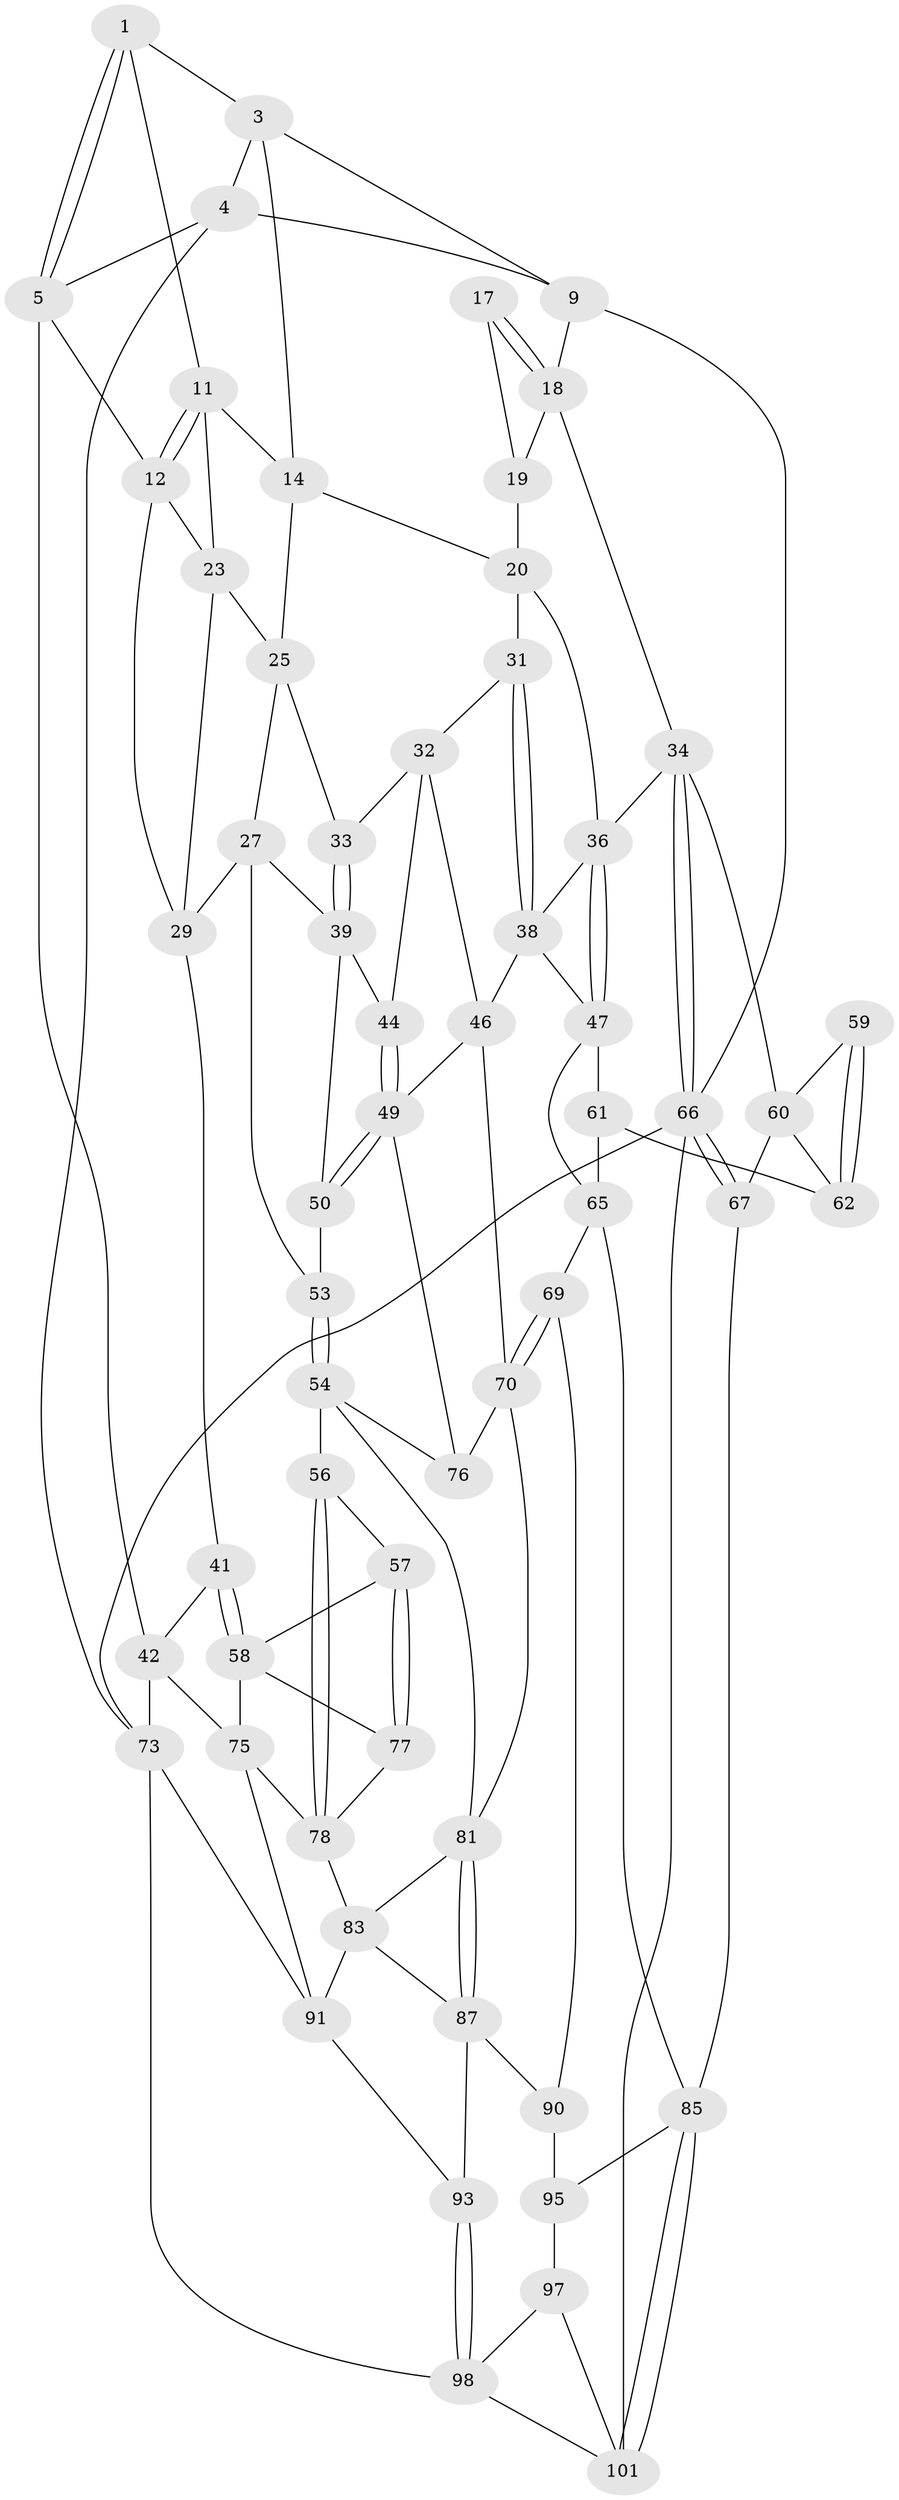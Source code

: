 // original degree distribution, {3: 0.049019607843137254, 4: 0.19607843137254902, 5: 0.5196078431372549, 6: 0.23529411764705882}
// Generated by graph-tools (version 1.1) at 2025/11/02/27/25 16:11:51]
// undirected, 60 vertices, 128 edges
graph export_dot {
graph [start="1"]
  node [color=gray90,style=filled];
  1 [pos="+0.156296854070216+0.10929426702777949",super="+2"];
  3 [pos="+0.4505783773553113+0",super="+8"];
  4 [pos="+0.02526320462104028+0",super="+7"];
  5 [pos="+0.005101242255042872+0.2714987285052154",super="+6"];
  9 [pos="+0.6229810087344047+0",super="+10"];
  11 [pos="+0.20309461396051523+0.17986222722580364",super="+16"];
  12 [pos="+0.1487134935900738+0.25981977041752163",super="+13"];
  14 [pos="+0.5300212734890802+0.03787985191260668",super="+15"];
  17 [pos="+0.825572674690927+0.1402452976688188"];
  18 [pos="+1+0.0347002195589484",super="+22"];
  19 [pos="+0.8314115626475421+0.16440249489112496"];
  20 [pos="+0.8273396706727442+0.2846877861393656",super="+21"];
  23 [pos="+0.2644907954609094+0.28129906299718876",super="+24"];
  25 [pos="+0.48146084428801783+0.20512833516130674",super="+26"];
  27 [pos="+0.304674844043136+0.43623557353698417",super="+28"];
  29 [pos="+0.2558615292608198+0.44061039705222677",super="+30"];
  31 [pos="+0.7044789479675934+0.3371611203908978"];
  32 [pos="+0.6353968137179477+0.38073365563683625",super="+43"];
  33 [pos="+0.4834188536698169+0.2143868120518894"];
  34 [pos="+1+0.32949383247081787",super="+35"];
  36 [pos="+0.9575038947925387+0.35773571420922556",super="+37"];
  38 [pos="+0.7598210008550229+0.4284702281138562",super="+45"];
  39 [pos="+0.4733095164583662+0.38025257188757905",super="+40"];
  41 [pos="+0.13669546109155803+0.5031026575854531"];
  42 [pos="+0+0.29914092645148194",super="+72"];
  44 [pos="+0.5549889462867393+0.43029247589795194"];
  46 [pos="+0.6617485431173745+0.5124698106357528",super="+51"];
  47 [pos="+0.8319086977943349+0.5022841453542264",super="+48"];
  49 [pos="+0.48781069709952163+0.5721512528607564",super="+52"];
  50 [pos="+0.4728752089039315+0.5629063264102819"];
  53 [pos="+0.3211061723519235+0.5894441433196446"];
  54 [pos="+0.3124295407742333+0.6059420737138583",super="+55"];
  56 [pos="+0.18298117542655137+0.6062944808615525"];
  57 [pos="+0.16969765802065287+0.5987335493570656"];
  58 [pos="+0.13587672746050541+0.5702427320106432",super="+74"];
  59 [pos="+0.9279507500982292+0.5424662975986396"];
  60 [pos="+0.973763373599059+0.5123291985218442",super="+64"];
  61 [pos="+0.9208382874742264+0.5417223923266448",super="+63"];
  62 [pos="+0.9562342642735957+0.6650295133218681"];
  65 [pos="+0.821567982772834+0.659050325364573",super="+68"];
  66 [pos="+1+0.8005581886463573",super="+71"];
  67 [pos="+1+0.7989598300394047"];
  69 [pos="+0.599703779611156+0.6803307096446436"];
  70 [pos="+0.592481669779+0.6635098419456174",super="+80"];
  73 [pos="+0+1",super="+94"];
  75 [pos="+0+0.7001256904530129",super="+89"];
  76 [pos="+0.41405541939122065+0.6665895997889463"];
  77 [pos="+0.13856814466335937+0.7211543995714556"];
  78 [pos="+0.216529123893688+0.7394964209791902",super="+79"];
  81 [pos="+0.38498917437627994+0.7364514320703315",super="+82"];
  83 [pos="+0.263395356756436+0.7126548670530798",super="+84"];
  85 [pos="+0.8113521942332133+0.8636472238920009",super="+86"];
  87 [pos="+0.390312350232664+0.7829450453384168",super="+88"];
  90 [pos="+0.542010344733683+0.7652424668777623"];
  91 [pos="+0.23421947548570893+0.7893492169978323",super="+92"];
  93 [pos="+0.3760819446514774+0.8024309600095618"];
  95 [pos="+0.6468494024680855+0.8686882670922638",super="+96"];
  97 [pos="+0.5349327047481921+0.8483623690758677",super="+100"];
  98 [pos="+0.3698153674029548+0.9132878459041945",super="+99"];
  101 [pos="+0.7499216753157031+1",super="+102"];
  1 -- 5;
  1 -- 5;
  1 -- 3;
  1 -- 11;
  3 -- 4;
  3 -- 9;
  3 -- 14;
  4 -- 73;
  4 -- 9;
  4 -- 5;
  5 -- 12;
  5 -- 42;
  9 -- 18;
  9 -- 66;
  11 -- 12;
  11 -- 12;
  11 -- 23;
  11 -- 14;
  12 -- 23;
  12 -- 29;
  14 -- 25;
  14 -- 20;
  17 -- 18;
  17 -- 18;
  17 -- 19;
  18 -- 19;
  18 -- 34;
  19 -- 20;
  20 -- 36;
  20 -- 31;
  23 -- 25;
  23 -- 29;
  25 -- 33;
  25 -- 27;
  27 -- 39;
  27 -- 29;
  27 -- 53;
  29 -- 41;
  31 -- 32;
  31 -- 38;
  31 -- 38;
  32 -- 33;
  32 -- 44;
  32 -- 46;
  33 -- 39;
  33 -- 39;
  34 -- 66;
  34 -- 66;
  34 -- 36;
  34 -- 60;
  36 -- 47;
  36 -- 47;
  36 -- 38;
  38 -- 46;
  38 -- 47;
  39 -- 44;
  39 -- 50;
  41 -- 42;
  41 -- 58;
  41 -- 58;
  42 -- 73;
  42 -- 75;
  44 -- 49;
  44 -- 49;
  46 -- 49;
  46 -- 70;
  47 -- 61;
  47 -- 65;
  49 -- 50;
  49 -- 50;
  49 -- 76;
  50 -- 53;
  53 -- 54;
  53 -- 54;
  54 -- 76;
  54 -- 56;
  54 -- 81;
  56 -- 57;
  56 -- 78;
  56 -- 78;
  57 -- 58;
  57 -- 77;
  57 -- 77;
  58 -- 75;
  58 -- 77;
  59 -- 60;
  59 -- 62;
  59 -- 62;
  60 -- 67;
  60 -- 62;
  61 -- 65;
  61 -- 62;
  65 -- 69;
  65 -- 85;
  66 -- 67;
  66 -- 67;
  66 -- 73;
  66 -- 101;
  67 -- 85;
  69 -- 70;
  69 -- 70;
  69 -- 90;
  70 -- 81;
  70 -- 76;
  73 -- 98;
  73 -- 91;
  75 -- 91;
  75 -- 78;
  77 -- 78;
  78 -- 83;
  81 -- 87;
  81 -- 87;
  81 -- 83;
  83 -- 87;
  83 -- 91;
  85 -- 101;
  85 -- 101;
  85 -- 95;
  87 -- 90;
  87 -- 93;
  90 -- 95;
  91 -- 93;
  93 -- 98;
  93 -- 98;
  95 -- 97 [weight=2];
  97 -- 98;
  97 -- 101;
  98 -- 101;
}
